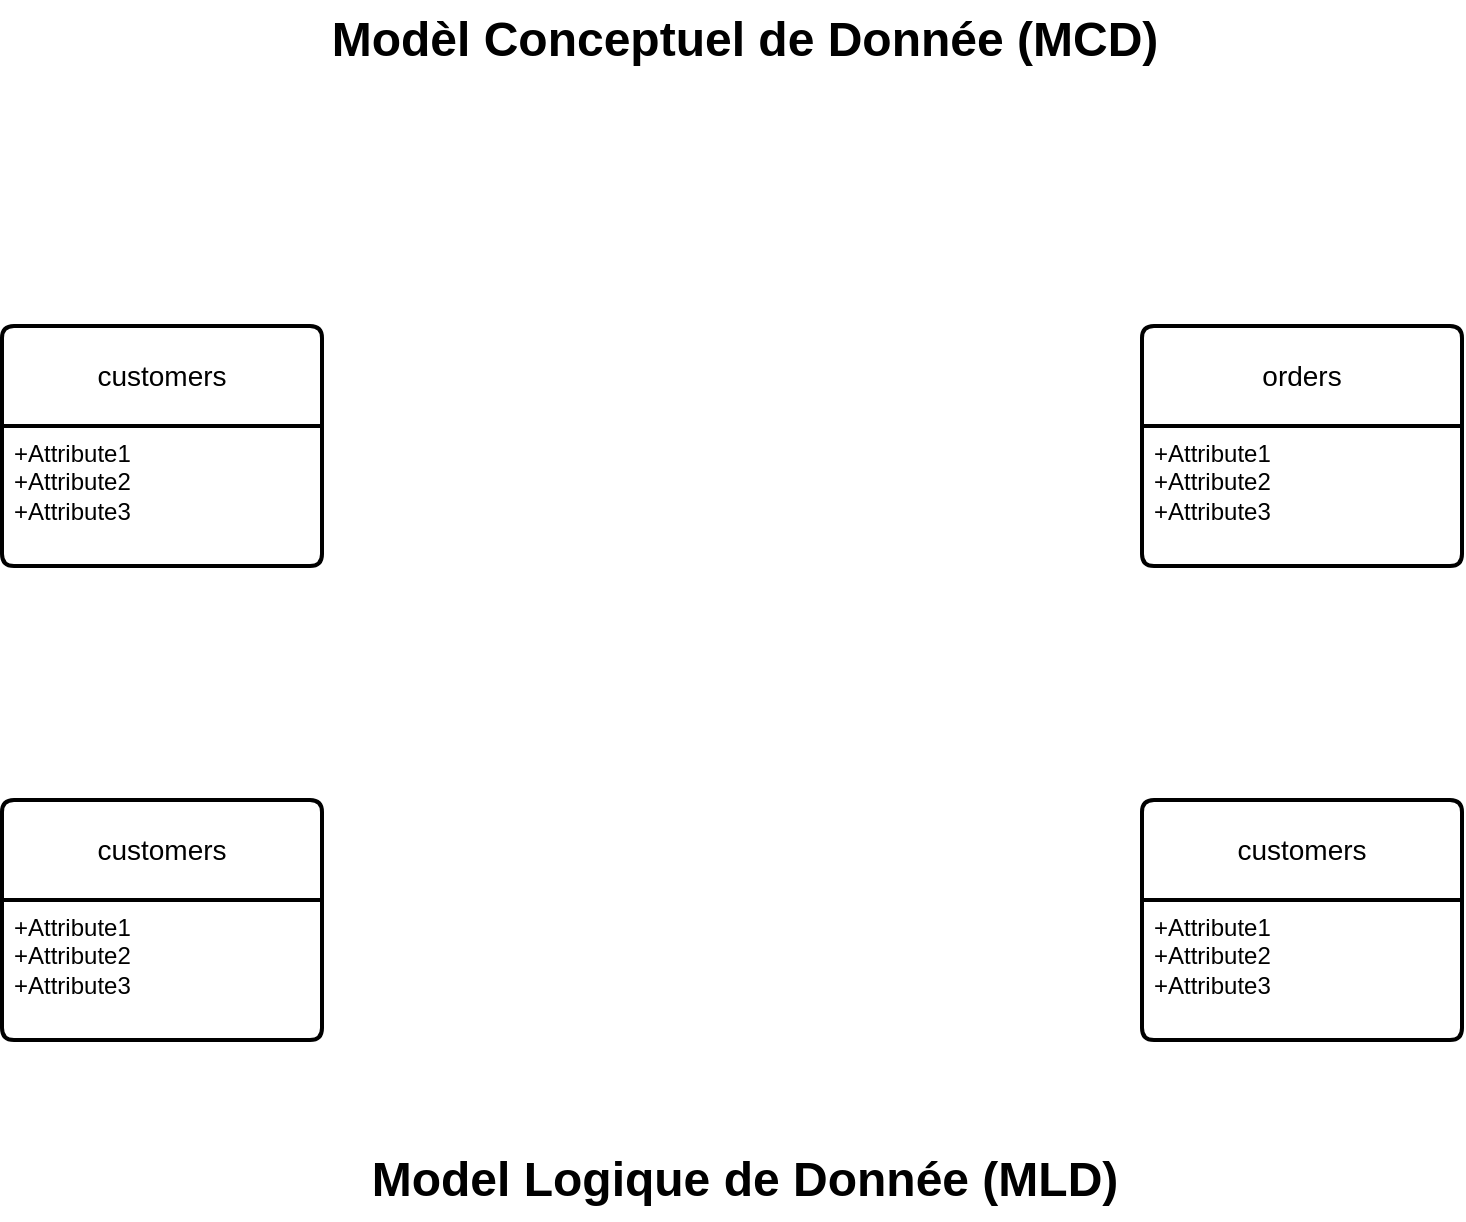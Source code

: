 <mxfile version="21.7.4" type="github">
  <diagram name="Page-1" id="pwVfjVKvr63XtqxJJ2j8">
    <mxGraphModel dx="880" dy="441" grid="1" gridSize="10" guides="1" tooltips="1" connect="1" arrows="1" fold="1" page="1" pageScale="1" pageWidth="827" pageHeight="1169" math="0" shadow="0">
      <root>
        <mxCell id="0" />
        <mxCell id="1" parent="0" />
        <mxCell id="Oza3cEImQCB77Uu26FyF-1" value="customers" style="swimlane;childLayout=stackLayout;horizontal=1;startSize=50;horizontalStack=0;rounded=1;fontSize=14;fontStyle=0;strokeWidth=2;resizeParent=0;resizeLast=1;shadow=0;dashed=0;align=center;arcSize=4;whiteSpace=wrap;html=1;" vertex="1" parent="1">
          <mxGeometry x="40" y="203" width="160" height="120" as="geometry" />
        </mxCell>
        <mxCell id="Oza3cEImQCB77Uu26FyF-2" value="+Attribute1&#xa;+Attribute2&#xa;+Attribute3" style="align=left;strokeColor=none;fillColor=none;spacingLeft=4;fontSize=12;verticalAlign=top;resizable=0;rotatable=0;part=1;html=1;" vertex="1" parent="Oza3cEImQCB77Uu26FyF-1">
          <mxGeometry y="50" width="160" height="70" as="geometry" />
        </mxCell>
        <mxCell id="Oza3cEImQCB77Uu26FyF-3" value="Modèl Conceptuel de Donnée (MCD)" style="text;strokeColor=none;fillColor=none;html=1;fontSize=24;fontStyle=1;verticalAlign=middle;align=center;" vertex="1" parent="1">
          <mxGeometry x="170" y="40" width="481" height="40" as="geometry" />
        </mxCell>
        <mxCell id="Oza3cEImQCB77Uu26FyF-4" value="orders" style="swimlane;childLayout=stackLayout;horizontal=1;startSize=50;horizontalStack=0;rounded=1;fontSize=14;fontStyle=0;strokeWidth=2;resizeParent=0;resizeLast=1;shadow=0;dashed=0;align=center;arcSize=4;whiteSpace=wrap;html=1;" vertex="1" parent="1">
          <mxGeometry x="610" y="203" width="160" height="120" as="geometry" />
        </mxCell>
        <mxCell id="Oza3cEImQCB77Uu26FyF-5" value="+Attribute1&#xa;+Attribute2&#xa;+Attribute3" style="align=left;strokeColor=none;fillColor=none;spacingLeft=4;fontSize=12;verticalAlign=top;resizable=0;rotatable=0;part=1;html=1;" vertex="1" parent="Oza3cEImQCB77Uu26FyF-4">
          <mxGeometry y="50" width="160" height="70" as="geometry" />
        </mxCell>
        <mxCell id="Oza3cEImQCB77Uu26FyF-6" value="customers" style="swimlane;childLayout=stackLayout;horizontal=1;startSize=50;horizontalStack=0;rounded=1;fontSize=14;fontStyle=0;strokeWidth=2;resizeParent=0;resizeLast=1;shadow=0;dashed=0;align=center;arcSize=4;whiteSpace=wrap;html=1;" vertex="1" parent="1">
          <mxGeometry x="40" y="440" width="160" height="120" as="geometry" />
        </mxCell>
        <mxCell id="Oza3cEImQCB77Uu26FyF-7" value="+Attribute1&#xa;+Attribute2&#xa;+Attribute3" style="align=left;strokeColor=none;fillColor=none;spacingLeft=4;fontSize=12;verticalAlign=top;resizable=0;rotatable=0;part=1;html=1;" vertex="1" parent="Oza3cEImQCB77Uu26FyF-6">
          <mxGeometry y="50" width="160" height="70" as="geometry" />
        </mxCell>
        <mxCell id="Oza3cEImQCB77Uu26FyF-8" value="customers" style="swimlane;childLayout=stackLayout;horizontal=1;startSize=50;horizontalStack=0;rounded=1;fontSize=14;fontStyle=0;strokeWidth=2;resizeParent=0;resizeLast=1;shadow=0;dashed=0;align=center;arcSize=4;whiteSpace=wrap;html=1;" vertex="1" parent="1">
          <mxGeometry x="610" y="440" width="160" height="120" as="geometry" />
        </mxCell>
        <mxCell id="Oza3cEImQCB77Uu26FyF-9" value="+Attribute1&#xa;+Attribute2&#xa;+Attribute3" style="align=left;strokeColor=none;fillColor=none;spacingLeft=4;fontSize=12;verticalAlign=top;resizable=0;rotatable=0;part=1;html=1;" vertex="1" parent="Oza3cEImQCB77Uu26FyF-8">
          <mxGeometry y="50" width="160" height="70" as="geometry" />
        </mxCell>
        <mxCell id="Oza3cEImQCB77Uu26FyF-11" value="Model Logique de Donnée (MLD)" style="text;strokeColor=none;fillColor=none;html=1;fontSize=24;fontStyle=1;verticalAlign=middle;align=center;" vertex="1" parent="1">
          <mxGeometry x="207.5" y="610" width="406" height="40" as="geometry" />
        </mxCell>
      </root>
    </mxGraphModel>
  </diagram>
</mxfile>
